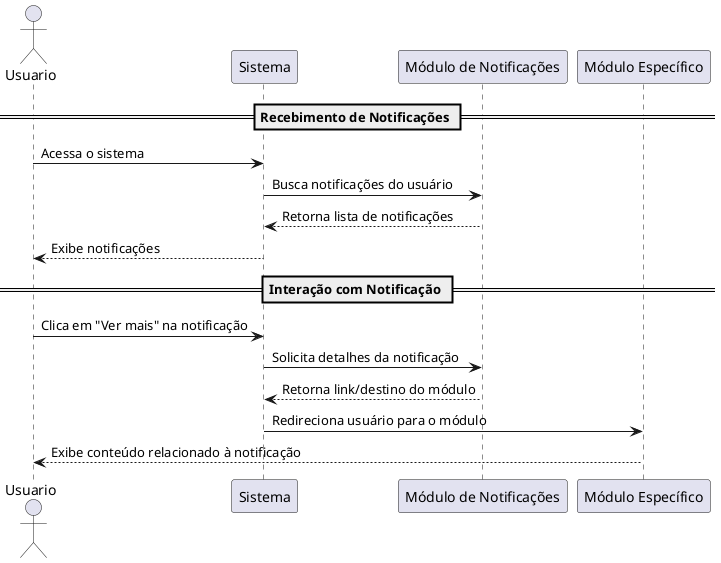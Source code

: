 @startuml Notificações
actor Usuario
participant "Sistema" as Sistema
participant "Módulo de Notificações" as Notificacoes
participant "Módulo Específico" as Modulo

== Recebimento de Notificações ==
Usuario -> Sistema : Acessa o sistema
Sistema -> Notificacoes : Busca notificações do usuário
Notificacoes --> Sistema : Retorna lista de notificações
Sistema --> Usuario : Exibe notificações

== Interação com Notificação ==
Usuario -> Sistema : Clica em "Ver mais" na notificação
Sistema -> Notificacoes : Solicita detalhes da notificação
Notificacoes --> Sistema : Retorna link/destino do módulo
Sistema -> Modulo : Redireciona usuário para o módulo
Modulo --> Usuario : Exibe conteúdo relacionado à notificação

@enduml

